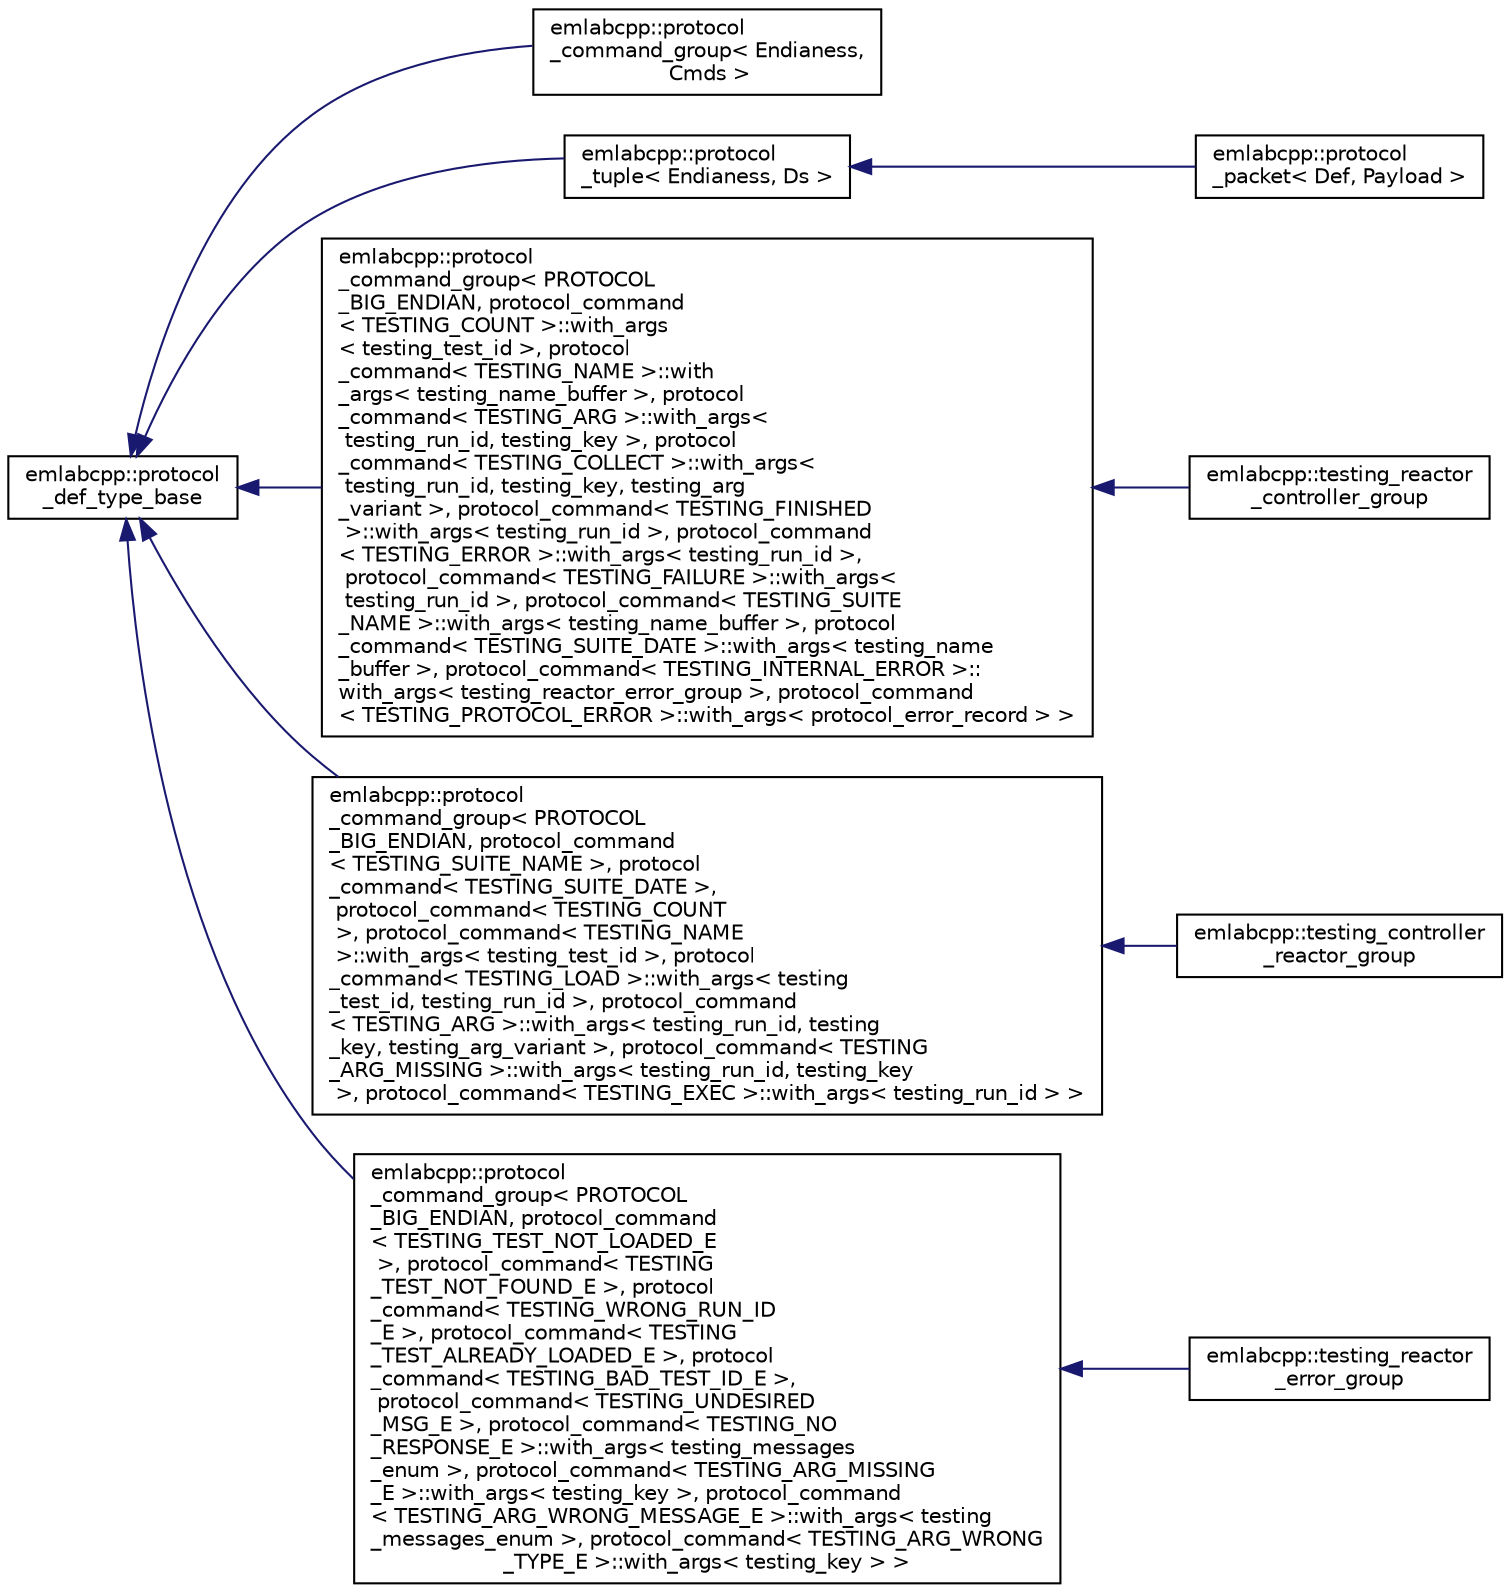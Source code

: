 digraph "Graphical Class Hierarchy"
{
 // LATEX_PDF_SIZE
  edge [fontname="Helvetica",fontsize="10",labelfontname="Helvetica",labelfontsize="10"];
  node [fontname="Helvetica",fontsize="10",shape=record];
  rankdir="LR";
  Node0 [label="emlabcpp::protocol\l_def_type_base",height=0.2,width=0.4,color="black", fillcolor="white", style="filled",URL="$structemlabcpp_1_1protocol__def__type__base.html",tooltip=" "];
  Node0 -> Node1 [dir="back",color="midnightblue",fontsize="10",style="solid",fontname="Helvetica"];
  Node1 [label="emlabcpp::protocol\l_command_group\< Endianess,\l Cmds \>",height=0.2,width=0.4,color="black", fillcolor="white", style="filled",URL="$structemlabcpp_1_1protocol__command__group.html",tooltip=" "];
  Node0 -> Node2 [dir="back",color="midnightblue",fontsize="10",style="solid",fontname="Helvetica"];
  Node2 [label="emlabcpp::protocol\l_tuple\< Endianess, Ds \>",height=0.2,width=0.4,color="black", fillcolor="white", style="filled",URL="$structemlabcpp_1_1protocol__tuple.html",tooltip=" "];
  Node2 -> Node3 [dir="back",color="midnightblue",fontsize="10",style="solid",fontname="Helvetica"];
  Node3 [label="emlabcpp::protocol\l_packet\< Def, Payload \>",height=0.2,width=0.4,color="black", fillcolor="white", style="filled",URL="$structemlabcpp_1_1protocol__packet.html",tooltip=" "];
  Node0 -> Node4 [dir="back",color="midnightblue",fontsize="10",style="solid",fontname="Helvetica"];
  Node4 [label="emlabcpp::protocol\l_command_group\< PROTOCOL\l_BIG_ENDIAN, protocol_command\l\< TESTING_COUNT \>::with_args\l\< testing_test_id \>, protocol\l_command\< TESTING_NAME \>::with\l_args\< testing_name_buffer \>, protocol\l_command\< TESTING_ARG \>::with_args\<\l testing_run_id, testing_key \>, protocol\l_command\< TESTING_COLLECT \>::with_args\<\l testing_run_id, testing_key, testing_arg\l_variant \>, protocol_command\< TESTING_FINISHED\l \>::with_args\< testing_run_id \>, protocol_command\l\< TESTING_ERROR \>::with_args\< testing_run_id \>,\l protocol_command\< TESTING_FAILURE \>::with_args\<\l testing_run_id \>, protocol_command\< TESTING_SUITE\l_NAME \>::with_args\< testing_name_buffer \>, protocol\l_command\< TESTING_SUITE_DATE \>::with_args\< testing_name\l_buffer \>, protocol_command\< TESTING_INTERNAL_ERROR \>::\lwith_args\< testing_reactor_error_group \>, protocol_command\l\< TESTING_PROTOCOL_ERROR \>::with_args\< protocol_error_record \> \>",height=0.2,width=0.4,color="black", fillcolor="white", style="filled",URL="$structemlabcpp_1_1protocol__command__group.html",tooltip=" "];
  Node4 -> Node5 [dir="back",color="midnightblue",fontsize="10",style="solid",fontname="Helvetica"];
  Node5 [label="emlabcpp::testing_reactor\l_controller_group",height=0.2,width=0.4,color="black", fillcolor="white", style="filled",URL="$structemlabcpp_1_1testing__reactor__controller__group.html",tooltip=" "];
  Node0 -> Node6 [dir="back",color="midnightblue",fontsize="10",style="solid",fontname="Helvetica"];
  Node6 [label="emlabcpp::protocol\l_command_group\< PROTOCOL\l_BIG_ENDIAN, protocol_command\l\< TESTING_SUITE_NAME \>, protocol\l_command\< TESTING_SUITE_DATE \>,\l protocol_command\< TESTING_COUNT\l \>, protocol_command\< TESTING_NAME\l \>::with_args\< testing_test_id \>, protocol\l_command\< TESTING_LOAD \>::with_args\< testing\l_test_id, testing_run_id \>, protocol_command\l\< TESTING_ARG \>::with_args\< testing_run_id, testing\l_key, testing_arg_variant \>, protocol_command\< TESTING\l_ARG_MISSING \>::with_args\< testing_run_id, testing_key\l \>, protocol_command\< TESTING_EXEC \>::with_args\< testing_run_id \> \>",height=0.2,width=0.4,color="black", fillcolor="white", style="filled",URL="$structemlabcpp_1_1protocol__command__group.html",tooltip=" "];
  Node6 -> Node7 [dir="back",color="midnightblue",fontsize="10",style="solid",fontname="Helvetica"];
  Node7 [label="emlabcpp::testing_controller\l_reactor_group",height=0.2,width=0.4,color="black", fillcolor="white", style="filled",URL="$structemlabcpp_1_1testing__controller__reactor__group.html",tooltip=" "];
  Node0 -> Node8 [dir="back",color="midnightblue",fontsize="10",style="solid",fontname="Helvetica"];
  Node8 [label="emlabcpp::protocol\l_command_group\< PROTOCOL\l_BIG_ENDIAN, protocol_command\l\< TESTING_TEST_NOT_LOADED_E\l \>, protocol_command\< TESTING\l_TEST_NOT_FOUND_E \>, protocol\l_command\< TESTING_WRONG_RUN_ID\l_E \>, protocol_command\< TESTING\l_TEST_ALREADY_LOADED_E \>, protocol\l_command\< TESTING_BAD_TEST_ID_E \>,\l protocol_command\< TESTING_UNDESIRED\l_MSG_E \>, protocol_command\< TESTING_NO\l_RESPONSE_E \>::with_args\< testing_messages\l_enum \>, protocol_command\< TESTING_ARG_MISSING\l_E \>::with_args\< testing_key \>, protocol_command\l\< TESTING_ARG_WRONG_MESSAGE_E \>::with_args\< testing\l_messages_enum \>, protocol_command\< TESTING_ARG_WRONG\l_TYPE_E \>::with_args\< testing_key \> \>",height=0.2,width=0.4,color="black", fillcolor="white", style="filled",URL="$structemlabcpp_1_1protocol__command__group.html",tooltip=" "];
  Node8 -> Node9 [dir="back",color="midnightblue",fontsize="10",style="solid",fontname="Helvetica"];
  Node9 [label="emlabcpp::testing_reactor\l_error_group",height=0.2,width=0.4,color="black", fillcolor="white", style="filled",URL="$structemlabcpp_1_1testing__reactor__error__group.html",tooltip=" "];
}
